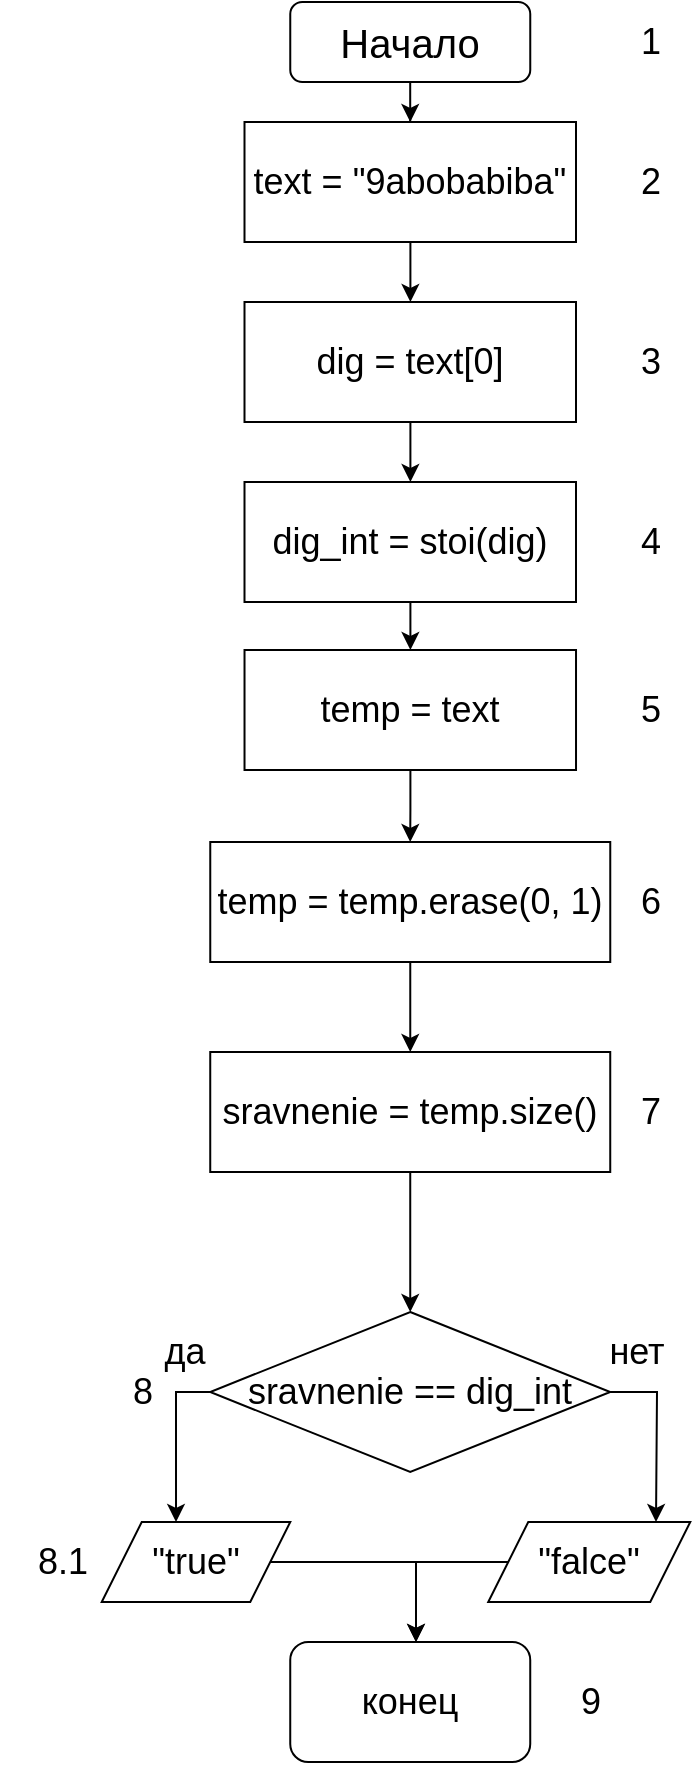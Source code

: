 <mxfile version="15.9.6" type="github">
  <diagram id="C5RBs43oDa-KdzZeNtuy" name="Page-1">
    <mxGraphModel dx="1128" dy="979" grid="1" gridSize="20" guides="1" tooltips="1" connect="1" arrows="1" fold="1" page="1" pageScale="1" pageWidth="827" pageHeight="1169" math="0" shadow="0">
      <root>
        <mxCell id="WIyWlLk6GJQsqaUBKTNV-0" />
        <mxCell id="WIyWlLk6GJQsqaUBKTNV-1" parent="WIyWlLk6GJQsqaUBKTNV-0" />
        <mxCell id="6rxGdcta7ztDB5Gd1GuF-165" value="" style="edgeStyle=orthogonalEdgeStyle;rounded=0;orthogonalLoop=1;jettySize=auto;html=1;fontSize=14;entryX=0.5;entryY=0;entryDx=0;entryDy=0;" parent="WIyWlLk6GJQsqaUBKTNV-1" source="6rxGdcta7ztDB5Gd1GuF-166" target="daI0AMhPsT-8VJa9p6D3-0" edge="1">
          <mxGeometry relative="1" as="geometry">
            <mxPoint x="1168.571" y="60" as="targetPoint" />
          </mxGeometry>
        </mxCell>
        <mxCell id="6rxGdcta7ztDB5Gd1GuF-166" value="&lt;font style=&quot;font-size: 20px&quot;&gt;Начало&lt;/font&gt;" style="rounded=1;whiteSpace=wrap;html=1;fontSize=12;glass=0;strokeWidth=1;shadow=0;" parent="WIyWlLk6GJQsqaUBKTNV-1" vertex="1">
          <mxGeometry x="1117.13" width="120" height="40" as="geometry" />
        </mxCell>
        <mxCell id="daI0AMhPsT-8VJa9p6D3-3" value="" style="edgeStyle=orthogonalEdgeStyle;rounded=0;orthogonalLoop=1;jettySize=auto;html=1;fontSize=18;" parent="WIyWlLk6GJQsqaUBKTNV-1" source="daI0AMhPsT-8VJa9p6D3-0" target="daI0AMhPsT-8VJa9p6D3-2" edge="1">
          <mxGeometry relative="1" as="geometry" />
        </mxCell>
        <mxCell id="daI0AMhPsT-8VJa9p6D3-0" value="&lt;font style=&quot;font-size: 18px&quot;&gt;text = &quot;9abobabiba&quot;&lt;br&gt;&lt;/font&gt;" style="whiteSpace=wrap;html=1;" parent="WIyWlLk6GJQsqaUBKTNV-1" vertex="1">
          <mxGeometry x="1094.25" y="60" width="165.75" height="60" as="geometry" />
        </mxCell>
        <mxCell id="daI0AMhPsT-8VJa9p6D3-1" value="2" style="text;html=1;align=center;verticalAlign=middle;resizable=0;points=[];autosize=1;strokeColor=none;fillColor=none;fontSize=18;" parent="WIyWlLk6GJQsqaUBKTNV-1" vertex="1">
          <mxGeometry x="1277.13" y="70" width="40" height="40" as="geometry" />
        </mxCell>
        <mxCell id="daI0AMhPsT-8VJa9p6D3-8" value="" style="edgeStyle=orthogonalEdgeStyle;rounded=0;orthogonalLoop=1;jettySize=auto;html=1;fontSize=18;" parent="WIyWlLk6GJQsqaUBKTNV-1" source="daI0AMhPsT-8VJa9p6D3-2" target="daI0AMhPsT-8VJa9p6D3-7" edge="1">
          <mxGeometry relative="1" as="geometry" />
        </mxCell>
        <mxCell id="daI0AMhPsT-8VJa9p6D3-2" value="&lt;font style=&quot;font-size: 18px&quot;&gt;dig = text[0]&lt;br&gt;&lt;/font&gt;" style="whiteSpace=wrap;html=1;" parent="WIyWlLk6GJQsqaUBKTNV-1" vertex="1">
          <mxGeometry x="1094.25" y="150" width="165.75" height="60" as="geometry" />
        </mxCell>
        <mxCell id="daI0AMhPsT-8VJa9p6D3-5" value="1" style="text;html=1;align=center;verticalAlign=middle;resizable=0;points=[];autosize=1;strokeColor=none;fillColor=none;fontSize=18;" parent="WIyWlLk6GJQsqaUBKTNV-1" vertex="1">
          <mxGeometry x="1277.13" width="40" height="40" as="geometry" />
        </mxCell>
        <mxCell id="daI0AMhPsT-8VJa9p6D3-6" value="3" style="text;html=1;align=center;verticalAlign=middle;resizable=0;points=[];autosize=1;strokeColor=none;fillColor=none;fontSize=18;" parent="WIyWlLk6GJQsqaUBKTNV-1" vertex="1">
          <mxGeometry x="1277.13" y="160" width="40" height="40" as="geometry" />
        </mxCell>
        <mxCell id="daI0AMhPsT-8VJa9p6D3-11" value="" style="edgeStyle=orthogonalEdgeStyle;rounded=0;orthogonalLoop=1;jettySize=auto;html=1;fontSize=18;" parent="WIyWlLk6GJQsqaUBKTNV-1" source="daI0AMhPsT-8VJa9p6D3-7" target="daI0AMhPsT-8VJa9p6D3-10" edge="1">
          <mxGeometry relative="1" as="geometry" />
        </mxCell>
        <mxCell id="daI0AMhPsT-8VJa9p6D3-7" value="&lt;font style=&quot;font-size: 18px&quot;&gt;dig_int = stoi(dig)&lt;br&gt;&lt;/font&gt;" style="whiteSpace=wrap;html=1;" parent="WIyWlLk6GJQsqaUBKTNV-1" vertex="1">
          <mxGeometry x="1094.25" y="240" width="165.75" height="60" as="geometry" />
        </mxCell>
        <mxCell id="daI0AMhPsT-8VJa9p6D3-9" value="4" style="text;html=1;align=center;verticalAlign=middle;resizable=0;points=[];autosize=1;strokeColor=none;fillColor=none;fontSize=18;" parent="WIyWlLk6GJQsqaUBKTNV-1" vertex="1">
          <mxGeometry x="1277.13" y="250" width="40" height="40" as="geometry" />
        </mxCell>
        <mxCell id="daI0AMhPsT-8VJa9p6D3-14" value="" style="edgeStyle=orthogonalEdgeStyle;rounded=0;orthogonalLoop=1;jettySize=auto;html=1;fontSize=18;" parent="WIyWlLk6GJQsqaUBKTNV-1" source="daI0AMhPsT-8VJa9p6D3-10" target="daI0AMhPsT-8VJa9p6D3-13" edge="1">
          <mxGeometry relative="1" as="geometry" />
        </mxCell>
        <mxCell id="daI0AMhPsT-8VJa9p6D3-10" value="&lt;font style=&quot;font-size: 18px&quot;&gt;temp = text&lt;br&gt;&lt;/font&gt;" style="whiteSpace=wrap;html=1;" parent="WIyWlLk6GJQsqaUBKTNV-1" vertex="1">
          <mxGeometry x="1094.26" y="324" width="165.75" height="60" as="geometry" />
        </mxCell>
        <mxCell id="daI0AMhPsT-8VJa9p6D3-12" value="5" style="text;html=1;align=center;verticalAlign=middle;resizable=0;points=[];autosize=1;strokeColor=none;fillColor=none;fontSize=18;" parent="WIyWlLk6GJQsqaUBKTNV-1" vertex="1">
          <mxGeometry x="1277.13" y="334" width="40" height="40" as="geometry" />
        </mxCell>
        <mxCell id="daI0AMhPsT-8VJa9p6D3-17" value="" style="edgeStyle=orthogonalEdgeStyle;rounded=0;orthogonalLoop=1;jettySize=auto;html=1;fontSize=18;" parent="WIyWlLk6GJQsqaUBKTNV-1" source="daI0AMhPsT-8VJa9p6D3-13" target="daI0AMhPsT-8VJa9p6D3-16" edge="1">
          <mxGeometry relative="1" as="geometry" />
        </mxCell>
        <mxCell id="daI0AMhPsT-8VJa9p6D3-13" value="&lt;font style=&quot;font-size: 18px&quot;&gt;temp = temp.erase(0, 1)&lt;br&gt;&lt;/font&gt;" style="whiteSpace=wrap;html=1;" parent="WIyWlLk6GJQsqaUBKTNV-1" vertex="1">
          <mxGeometry x="1077.13" y="420" width="200" height="60" as="geometry" />
        </mxCell>
        <mxCell id="daI0AMhPsT-8VJa9p6D3-15" value="6" style="text;html=1;align=center;verticalAlign=middle;resizable=0;points=[];autosize=1;strokeColor=none;fillColor=none;fontSize=18;" parent="WIyWlLk6GJQsqaUBKTNV-1" vertex="1">
          <mxGeometry x="1277.13" y="430" width="40" height="40" as="geometry" />
        </mxCell>
        <mxCell id="daI0AMhPsT-8VJa9p6D3-20" value="" style="edgeStyle=orthogonalEdgeStyle;rounded=0;orthogonalLoop=1;jettySize=auto;html=1;fontSize=18;" parent="WIyWlLk6GJQsqaUBKTNV-1" source="daI0AMhPsT-8VJa9p6D3-16" target="daI0AMhPsT-8VJa9p6D3-19" edge="1">
          <mxGeometry relative="1" as="geometry" />
        </mxCell>
        <mxCell id="daI0AMhPsT-8VJa9p6D3-16" value="&lt;font style=&quot;font-size: 18px&quot;&gt;sravnenie = temp.size()&lt;br&gt;&lt;/font&gt;" style="whiteSpace=wrap;html=1;" parent="WIyWlLk6GJQsqaUBKTNV-1" vertex="1">
          <mxGeometry x="1077.12" y="525" width="200" height="60" as="geometry" />
        </mxCell>
        <mxCell id="daI0AMhPsT-8VJa9p6D3-18" value="7" style="text;html=1;align=center;verticalAlign=middle;resizable=0;points=[];autosize=1;strokeColor=none;fillColor=none;fontSize=18;" parent="WIyWlLk6GJQsqaUBKTNV-1" vertex="1">
          <mxGeometry x="1277.13" y="535" width="40" height="40" as="geometry" />
        </mxCell>
        <mxCell id="daI0AMhPsT-8VJa9p6D3-21" style="edgeStyle=orthogonalEdgeStyle;rounded=0;orthogonalLoop=1;jettySize=auto;html=1;fontSize=18;" parent="WIyWlLk6GJQsqaUBKTNV-1" source="daI0AMhPsT-8VJa9p6D3-19" edge="1">
          <mxGeometry relative="1" as="geometry">
            <mxPoint x="1300" y="760" as="targetPoint" />
          </mxGeometry>
        </mxCell>
        <mxCell id="daI0AMhPsT-8VJa9p6D3-25" style="edgeStyle=orthogonalEdgeStyle;rounded=0;orthogonalLoop=1;jettySize=auto;html=1;entryX=0.394;entryY=0;entryDx=0;entryDy=0;entryPerimeter=0;fontSize=18;" parent="WIyWlLk6GJQsqaUBKTNV-1" source="daI0AMhPsT-8VJa9p6D3-19" target="daI0AMhPsT-8VJa9p6D3-23" edge="1">
          <mxGeometry relative="1" as="geometry">
            <Array as="points">
              <mxPoint x="1060" y="695" />
            </Array>
          </mxGeometry>
        </mxCell>
        <mxCell id="daI0AMhPsT-8VJa9p6D3-19" value="&lt;font style=&quot;font-size: 18px&quot;&gt;sravnenie == dig_int&lt;/font&gt;" style="rhombus;whiteSpace=wrap;html=1;" parent="WIyWlLk6GJQsqaUBKTNV-1" vertex="1">
          <mxGeometry x="1077.12" y="655" width="200" height="80" as="geometry" />
        </mxCell>
        <mxCell id="daI0AMhPsT-8VJa9p6D3-28" value="" style="edgeStyle=orthogonalEdgeStyle;rounded=0;orthogonalLoop=1;jettySize=auto;html=1;fontSize=18;" parent="WIyWlLk6GJQsqaUBKTNV-1" source="daI0AMhPsT-8VJa9p6D3-23" edge="1">
          <mxGeometry relative="1" as="geometry">
            <mxPoint x="1180" y="820" as="targetPoint" />
            <Array as="points">
              <mxPoint x="1180" y="780" />
              <mxPoint x="1180" y="820" />
            </Array>
          </mxGeometry>
        </mxCell>
        <mxCell id="daI0AMhPsT-8VJa9p6D3-23" value="&quot;true&quot;" style="shape=parallelogram;perimeter=parallelogramPerimeter;whiteSpace=wrap;html=1;fixedSize=1;fontSize=18;" parent="WIyWlLk6GJQsqaUBKTNV-1" vertex="1">
          <mxGeometry x="1022.87" y="760" width="94.26" height="40" as="geometry" />
        </mxCell>
        <mxCell id="daI0AMhPsT-8VJa9p6D3-29" value="" style="edgeStyle=orthogonalEdgeStyle;rounded=0;orthogonalLoop=1;jettySize=auto;html=1;fontSize=18;" parent="WIyWlLk6GJQsqaUBKTNV-1" source="daI0AMhPsT-8VJa9p6D3-24" edge="1">
          <mxGeometry relative="1" as="geometry">
            <mxPoint x="1180" y="820" as="targetPoint" />
            <Array as="points">
              <mxPoint x="1180" y="780" />
              <mxPoint x="1180" y="820" />
            </Array>
          </mxGeometry>
        </mxCell>
        <mxCell id="daI0AMhPsT-8VJa9p6D3-24" value="&quot;falce&quot;" style="shape=parallelogram;perimeter=parallelogramPerimeter;whiteSpace=wrap;html=1;fixedSize=1;fontSize=18;" parent="WIyWlLk6GJQsqaUBKTNV-1" vertex="1">
          <mxGeometry x="1216.13" y="760" width="101" height="40" as="geometry" />
        </mxCell>
        <mxCell id="daI0AMhPsT-8VJa9p6D3-26" value="нет" style="text;html=1;align=center;verticalAlign=middle;resizable=0;points=[];autosize=1;strokeColor=none;fillColor=none;fontSize=18;" parent="WIyWlLk6GJQsqaUBKTNV-1" vertex="1">
          <mxGeometry x="1260" y="655" width="60" height="40" as="geometry" />
        </mxCell>
        <mxCell id="daI0AMhPsT-8VJa9p6D3-27" value="да" style="text;html=1;align=center;verticalAlign=middle;resizable=0;points=[];autosize=1;strokeColor=none;fillColor=none;fontSize=18;" parent="WIyWlLk6GJQsqaUBKTNV-1" vertex="1">
          <mxGeometry x="1034.25" y="655" width="60" height="40" as="geometry" />
        </mxCell>
        <mxCell id="daI0AMhPsT-8VJa9p6D3-30" value="конец" style="rounded=1;whiteSpace=wrap;html=1;fontSize=18;" parent="WIyWlLk6GJQsqaUBKTNV-1" vertex="1">
          <mxGeometry x="1117.12" y="820" width="120" height="60" as="geometry" />
        </mxCell>
        <mxCell id="vqy2xE6PO028PedZHlnm-1" value="8" style="text;html=1;align=center;verticalAlign=middle;resizable=0;points=[];autosize=1;strokeColor=none;fillColor=none;fontSize=18;" vertex="1" parent="WIyWlLk6GJQsqaUBKTNV-1">
          <mxGeometry x="1022.87" y="675" width="40" height="40" as="geometry" />
        </mxCell>
        <mxCell id="vqy2xE6PO028PedZHlnm-2" value="8.1" style="text;html=1;align=center;verticalAlign=middle;resizable=0;points=[];autosize=1;strokeColor=none;fillColor=none;fontSize=18;" vertex="1" parent="WIyWlLk6GJQsqaUBKTNV-1">
          <mxGeometry x="972.87" y="760" width="60" height="40" as="geometry" />
        </mxCell>
        <mxCell id="vqy2xE6PO028PedZHlnm-4" value="9" style="text;html=1;align=center;verticalAlign=middle;resizable=0;points=[];autosize=1;strokeColor=none;fillColor=none;fontSize=18;" vertex="1" parent="WIyWlLk6GJQsqaUBKTNV-1">
          <mxGeometry x="1246.63" y="830" width="40" height="40" as="geometry" />
        </mxCell>
      </root>
    </mxGraphModel>
  </diagram>
</mxfile>
